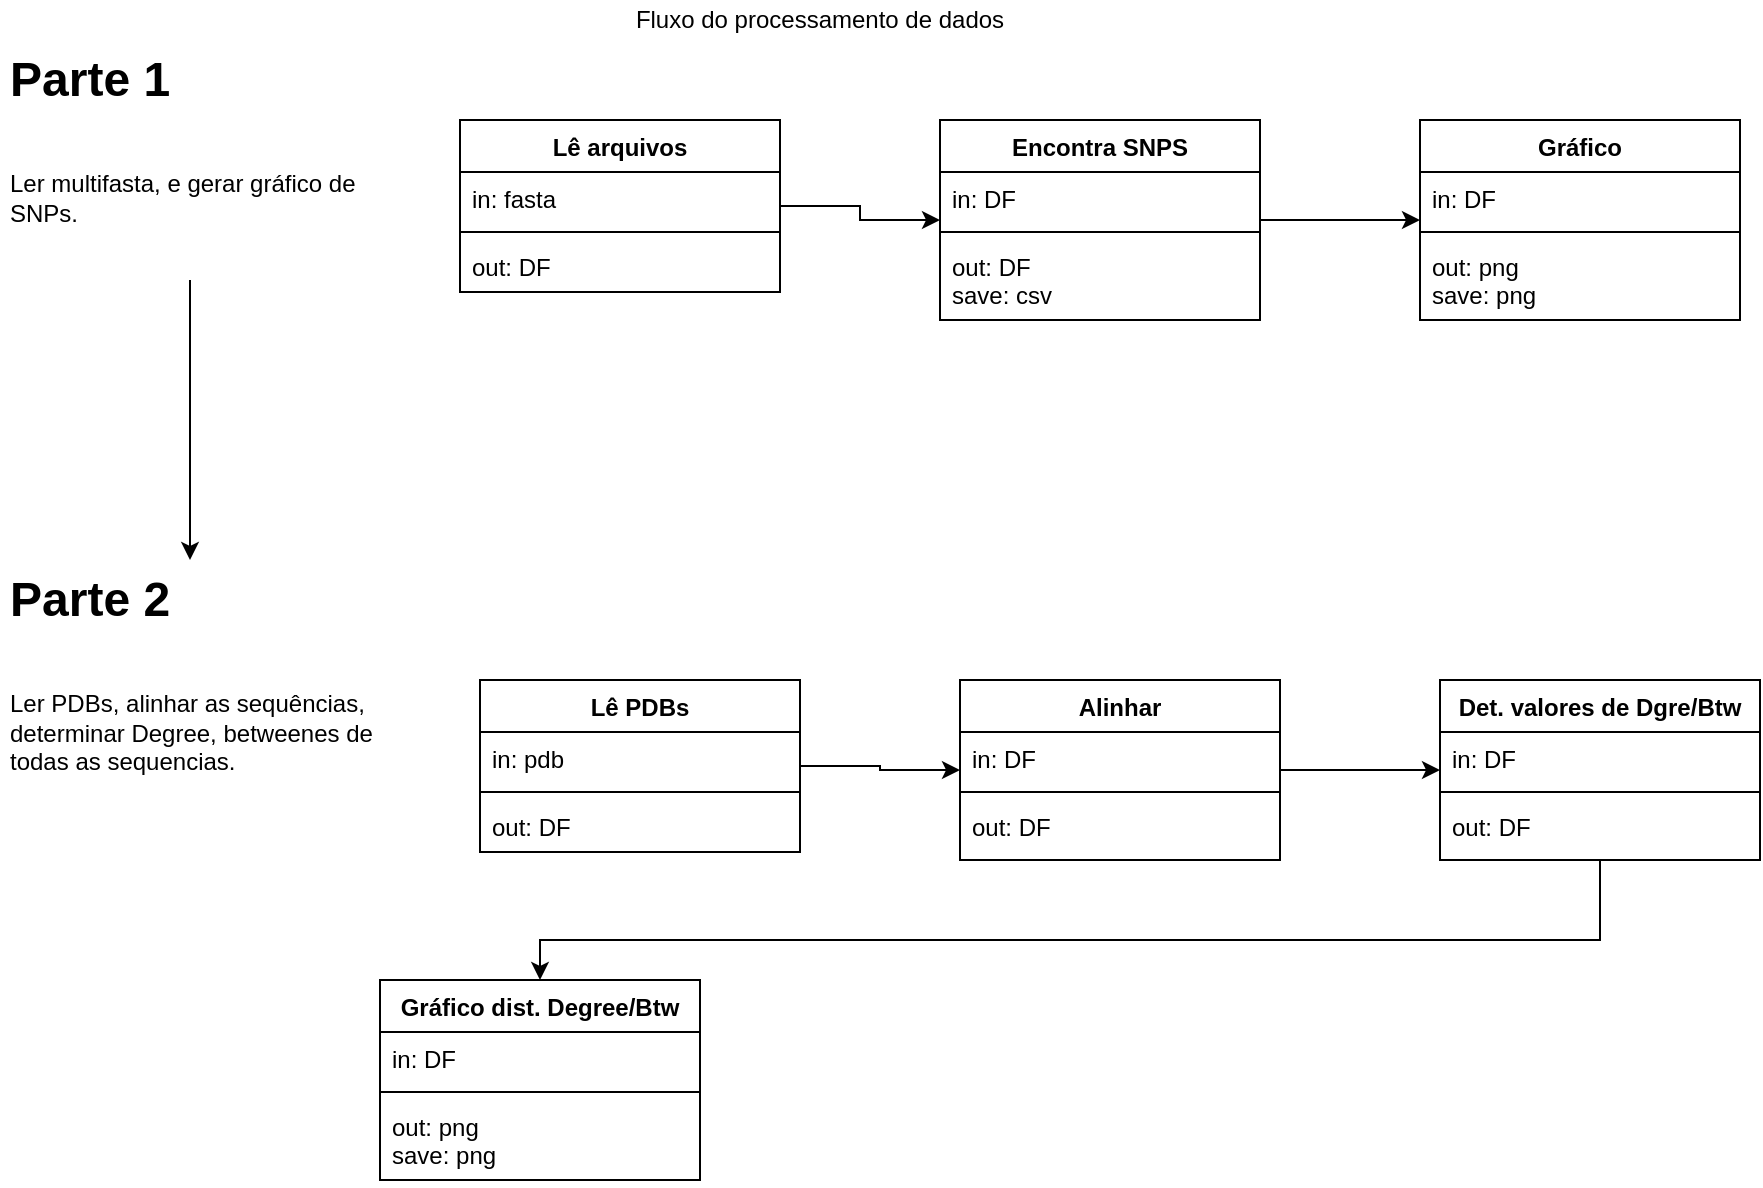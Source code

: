 <mxfile version="13.1.3" type="device"><diagram id="SjhJwuVdY0_OpUjq2hgO" name="Page-1"><mxGraphModel dx="638" dy="1899" grid="1" gridSize="10" guides="1" tooltips="1" connect="1" arrows="1" fold="1" page="1" pageScale="1" pageWidth="850" pageHeight="1100" math="0" shadow="0"><root><mxCell id="0"/><mxCell id="1" parent="0"/><mxCell id="i1gcoHp2vslpkBcn7lbS-1" value="Fluxo do processamento de dados" style="text;html=1;strokeColor=none;fillColor=none;align=center;verticalAlign=middle;whiteSpace=wrap;rounded=0;" vertex="1" parent="1"><mxGeometry x="300" y="20" width="240" height="20" as="geometry"/></mxCell><mxCell id="i1gcoHp2vslpkBcn7lbS-23" value="" style="edgeStyle=orthogonalEdgeStyle;rounded=0;orthogonalLoop=1;jettySize=auto;html=1;" edge="1" parent="1" source="i1gcoHp2vslpkBcn7lbS-4" target="i1gcoHp2vslpkBcn7lbS-22"><mxGeometry relative="1" as="geometry"/></mxCell><mxCell id="i1gcoHp2vslpkBcn7lbS-4" value="&lt;h1&gt;Parte 1&lt;/h1&gt;&lt;div&gt;&lt;br&gt;&lt;/div&gt;&lt;div&gt;Ler multifasta, e gerar gráfico de SNPs.&lt;/div&gt;" style="text;html=1;strokeColor=none;fillColor=none;spacing=5;spacingTop=-20;whiteSpace=wrap;overflow=hidden;rounded=0;" vertex="1" parent="1"><mxGeometry x="10" y="40" width="190" height="120" as="geometry"/></mxCell><mxCell id="i1gcoHp2vslpkBcn7lbS-22" value="&lt;h1&gt;Parte 2&lt;/h1&gt;&lt;div&gt;&lt;br&gt;&lt;/div&gt;&lt;div&gt;Ler PDBs, alinhar as sequências, determinar Degree, betweenes de todas as sequencias.&amp;nbsp;&amp;nbsp;&lt;/div&gt;" style="text;html=1;strokeColor=none;fillColor=none;spacing=5;spacingTop=-20;whiteSpace=wrap;overflow=hidden;rounded=0;" vertex="1" parent="1"><mxGeometry x="10" y="300" width="190" height="120" as="geometry"/></mxCell><mxCell id="i1gcoHp2vslpkBcn7lbS-16" value="" style="edgeStyle=orthogonalEdgeStyle;rounded=0;orthogonalLoop=1;jettySize=auto;html=1;" edge="1" parent="1" source="i1gcoHp2vslpkBcn7lbS-7" target="i1gcoHp2vslpkBcn7lbS-12"><mxGeometry relative="1" as="geometry"/></mxCell><mxCell id="i1gcoHp2vslpkBcn7lbS-7" value="Lê arquivos" style="swimlane;fontStyle=1;align=center;verticalAlign=top;childLayout=stackLayout;horizontal=1;startSize=26;horizontalStack=0;resizeParent=1;resizeParentMax=0;resizeLast=0;collapsible=1;marginBottom=0;" vertex="1" parent="1"><mxGeometry x="240" y="80" width="160" height="86" as="geometry"/></mxCell><mxCell id="i1gcoHp2vslpkBcn7lbS-8" value="in: fasta" style="text;strokeColor=none;fillColor=none;align=left;verticalAlign=top;spacingLeft=4;spacingRight=4;overflow=hidden;rotatable=0;points=[[0,0.5],[1,0.5]];portConstraint=eastwest;" vertex="1" parent="i1gcoHp2vslpkBcn7lbS-7"><mxGeometry y="26" width="160" height="26" as="geometry"/></mxCell><mxCell id="i1gcoHp2vslpkBcn7lbS-9" value="" style="line;strokeWidth=1;fillColor=none;align=left;verticalAlign=middle;spacingTop=-1;spacingLeft=3;spacingRight=3;rotatable=0;labelPosition=right;points=[];portConstraint=eastwest;" vertex="1" parent="i1gcoHp2vslpkBcn7lbS-7"><mxGeometry y="52" width="160" height="8" as="geometry"/></mxCell><mxCell id="i1gcoHp2vslpkBcn7lbS-10" value="out: DF" style="text;strokeColor=none;fillColor=none;align=left;verticalAlign=top;spacingLeft=4;spacingRight=4;overflow=hidden;rotatable=0;points=[[0,0.5],[1,0.5]];portConstraint=eastwest;" vertex="1" parent="i1gcoHp2vslpkBcn7lbS-7"><mxGeometry y="60" width="160" height="26" as="geometry"/></mxCell><mxCell id="i1gcoHp2vslpkBcn7lbS-21" value="" style="edgeStyle=orthogonalEdgeStyle;rounded=0;orthogonalLoop=1;jettySize=auto;html=1;" edge="1" parent="1" source="i1gcoHp2vslpkBcn7lbS-12" target="i1gcoHp2vslpkBcn7lbS-17"><mxGeometry relative="1" as="geometry"/></mxCell><mxCell id="i1gcoHp2vslpkBcn7lbS-12" value="Encontra SNPS" style="swimlane;fontStyle=1;align=center;verticalAlign=top;childLayout=stackLayout;horizontal=1;startSize=26;horizontalStack=0;resizeParent=1;resizeParentMax=0;resizeLast=0;collapsible=1;marginBottom=0;" vertex="1" parent="1"><mxGeometry x="480" y="80" width="160" height="100" as="geometry"/></mxCell><mxCell id="i1gcoHp2vslpkBcn7lbS-13" value="in: DF" style="text;strokeColor=none;fillColor=none;align=left;verticalAlign=top;spacingLeft=4;spacingRight=4;overflow=hidden;rotatable=0;points=[[0,0.5],[1,0.5]];portConstraint=eastwest;" vertex="1" parent="i1gcoHp2vslpkBcn7lbS-12"><mxGeometry y="26" width="160" height="26" as="geometry"/></mxCell><mxCell id="i1gcoHp2vslpkBcn7lbS-14" value="" style="line;strokeWidth=1;fillColor=none;align=left;verticalAlign=middle;spacingTop=-1;spacingLeft=3;spacingRight=3;rotatable=0;labelPosition=right;points=[];portConstraint=eastwest;" vertex="1" parent="i1gcoHp2vslpkBcn7lbS-12"><mxGeometry y="52" width="160" height="8" as="geometry"/></mxCell><mxCell id="i1gcoHp2vslpkBcn7lbS-15" value="out: DF&#10;save: csv" style="text;strokeColor=none;fillColor=none;align=left;verticalAlign=top;spacingLeft=4;spacingRight=4;overflow=hidden;rotatable=0;points=[[0,0.5],[1,0.5]];portConstraint=eastwest;" vertex="1" parent="i1gcoHp2vslpkBcn7lbS-12"><mxGeometry y="60" width="160" height="40" as="geometry"/></mxCell><mxCell id="i1gcoHp2vslpkBcn7lbS-17" value="Gráfico" style="swimlane;fontStyle=1;align=center;verticalAlign=top;childLayout=stackLayout;horizontal=1;startSize=26;horizontalStack=0;resizeParent=1;resizeParentMax=0;resizeLast=0;collapsible=1;marginBottom=0;" vertex="1" parent="1"><mxGeometry x="720" y="80" width="160" height="100" as="geometry"/></mxCell><mxCell id="i1gcoHp2vslpkBcn7lbS-18" value="in: DF" style="text;strokeColor=none;fillColor=none;align=left;verticalAlign=top;spacingLeft=4;spacingRight=4;overflow=hidden;rotatable=0;points=[[0,0.5],[1,0.5]];portConstraint=eastwest;" vertex="1" parent="i1gcoHp2vslpkBcn7lbS-17"><mxGeometry y="26" width="160" height="26" as="geometry"/></mxCell><mxCell id="i1gcoHp2vslpkBcn7lbS-19" value="" style="line;strokeWidth=1;fillColor=none;align=left;verticalAlign=middle;spacingTop=-1;spacingLeft=3;spacingRight=3;rotatable=0;labelPosition=right;points=[];portConstraint=eastwest;" vertex="1" parent="i1gcoHp2vslpkBcn7lbS-17"><mxGeometry y="52" width="160" height="8" as="geometry"/></mxCell><mxCell id="i1gcoHp2vslpkBcn7lbS-20" value="out: png&#10;save: png&#10;" style="text;strokeColor=none;fillColor=none;align=left;verticalAlign=top;spacingLeft=4;spacingRight=4;overflow=hidden;rotatable=0;points=[[0,0.5],[1,0.5]];portConstraint=eastwest;" vertex="1" parent="i1gcoHp2vslpkBcn7lbS-17"><mxGeometry y="60" width="160" height="40" as="geometry"/></mxCell><mxCell id="i1gcoHp2vslpkBcn7lbS-24" value="" style="edgeStyle=orthogonalEdgeStyle;rounded=0;orthogonalLoop=1;jettySize=auto;html=1;" edge="1" parent="1" source="i1gcoHp2vslpkBcn7lbS-25" target="i1gcoHp2vslpkBcn7lbS-30"><mxGeometry relative="1" as="geometry"/></mxCell><mxCell id="i1gcoHp2vslpkBcn7lbS-29" value="" style="edgeStyle=orthogonalEdgeStyle;rounded=0;orthogonalLoop=1;jettySize=auto;html=1;" edge="1" parent="1" source="i1gcoHp2vslpkBcn7lbS-30" target="i1gcoHp2vslpkBcn7lbS-34"><mxGeometry relative="1" as="geometry"/></mxCell><mxCell id="i1gcoHp2vslpkBcn7lbS-25" value="Lê PDBs" style="swimlane;fontStyle=1;align=center;verticalAlign=top;childLayout=stackLayout;horizontal=1;startSize=26;horizontalStack=0;resizeParent=1;resizeParentMax=0;resizeLast=0;collapsible=1;marginBottom=0;" vertex="1" parent="1"><mxGeometry x="250" y="360" width="160" height="86" as="geometry"/></mxCell><mxCell id="i1gcoHp2vslpkBcn7lbS-26" value="in: pdb" style="text;strokeColor=none;fillColor=none;align=left;verticalAlign=top;spacingLeft=4;spacingRight=4;overflow=hidden;rotatable=0;points=[[0,0.5],[1,0.5]];portConstraint=eastwest;" vertex="1" parent="i1gcoHp2vslpkBcn7lbS-25"><mxGeometry y="26" width="160" height="26" as="geometry"/></mxCell><mxCell id="i1gcoHp2vslpkBcn7lbS-27" value="" style="line;strokeWidth=1;fillColor=none;align=left;verticalAlign=middle;spacingTop=-1;spacingLeft=3;spacingRight=3;rotatable=0;labelPosition=right;points=[];portConstraint=eastwest;" vertex="1" parent="i1gcoHp2vslpkBcn7lbS-25"><mxGeometry y="52" width="160" height="8" as="geometry"/></mxCell><mxCell id="i1gcoHp2vslpkBcn7lbS-28" value="out: DF" style="text;strokeColor=none;fillColor=none;align=left;verticalAlign=top;spacingLeft=4;spacingRight=4;overflow=hidden;rotatable=0;points=[[0,0.5],[1,0.5]];portConstraint=eastwest;" vertex="1" parent="i1gcoHp2vslpkBcn7lbS-25"><mxGeometry y="60" width="160" height="26" as="geometry"/></mxCell><mxCell id="i1gcoHp2vslpkBcn7lbS-30" value="Alinhar" style="swimlane;fontStyle=1;align=center;verticalAlign=top;childLayout=stackLayout;horizontal=1;startSize=26;horizontalStack=0;resizeParent=1;resizeParentMax=0;resizeLast=0;collapsible=1;marginBottom=0;" vertex="1" parent="1"><mxGeometry x="490" y="360" width="160" height="90" as="geometry"/></mxCell><mxCell id="i1gcoHp2vslpkBcn7lbS-31" value="in: DF" style="text;strokeColor=none;fillColor=none;align=left;verticalAlign=top;spacingLeft=4;spacingRight=4;overflow=hidden;rotatable=0;points=[[0,0.5],[1,0.5]];portConstraint=eastwest;" vertex="1" parent="i1gcoHp2vslpkBcn7lbS-30"><mxGeometry y="26" width="160" height="26" as="geometry"/></mxCell><mxCell id="i1gcoHp2vslpkBcn7lbS-32" value="" style="line;strokeWidth=1;fillColor=none;align=left;verticalAlign=middle;spacingTop=-1;spacingLeft=3;spacingRight=3;rotatable=0;labelPosition=right;points=[];portConstraint=eastwest;" vertex="1" parent="i1gcoHp2vslpkBcn7lbS-30"><mxGeometry y="52" width="160" height="8" as="geometry"/></mxCell><mxCell id="i1gcoHp2vslpkBcn7lbS-33" value="out: DF" style="text;strokeColor=none;fillColor=none;align=left;verticalAlign=top;spacingLeft=4;spacingRight=4;overflow=hidden;rotatable=0;points=[[0,0.5],[1,0.5]];portConstraint=eastwest;" vertex="1" parent="i1gcoHp2vslpkBcn7lbS-30"><mxGeometry y="60" width="160" height="30" as="geometry"/></mxCell><mxCell id="i1gcoHp2vslpkBcn7lbS-42" value="" style="edgeStyle=orthogonalEdgeStyle;rounded=0;orthogonalLoop=1;jettySize=auto;html=1;" edge="1" parent="1" source="i1gcoHp2vslpkBcn7lbS-34" target="i1gcoHp2vslpkBcn7lbS-38"><mxGeometry relative="1" as="geometry"><Array as="points"><mxPoint x="810" y="490"/><mxPoint x="280" y="490"/></Array></mxGeometry></mxCell><mxCell id="i1gcoHp2vslpkBcn7lbS-34" value="Det. valores de Dgre/Btw" style="swimlane;fontStyle=1;align=center;verticalAlign=top;childLayout=stackLayout;horizontal=1;startSize=26;horizontalStack=0;resizeParent=1;resizeParentMax=0;resizeLast=0;collapsible=1;marginBottom=0;" vertex="1" parent="1"><mxGeometry x="730" y="360" width="160" height="90" as="geometry"/></mxCell><mxCell id="i1gcoHp2vslpkBcn7lbS-35" value="in: DF" style="text;strokeColor=none;fillColor=none;align=left;verticalAlign=top;spacingLeft=4;spacingRight=4;overflow=hidden;rotatable=0;points=[[0,0.5],[1,0.5]];portConstraint=eastwest;" vertex="1" parent="i1gcoHp2vslpkBcn7lbS-34"><mxGeometry y="26" width="160" height="26" as="geometry"/></mxCell><mxCell id="i1gcoHp2vslpkBcn7lbS-36" value="" style="line;strokeWidth=1;fillColor=none;align=left;verticalAlign=middle;spacingTop=-1;spacingLeft=3;spacingRight=3;rotatable=0;labelPosition=right;points=[];portConstraint=eastwest;" vertex="1" parent="i1gcoHp2vslpkBcn7lbS-34"><mxGeometry y="52" width="160" height="8" as="geometry"/></mxCell><mxCell id="i1gcoHp2vslpkBcn7lbS-37" value="out: DF" style="text;strokeColor=none;fillColor=none;align=left;verticalAlign=top;spacingLeft=4;spacingRight=4;overflow=hidden;rotatable=0;points=[[0,0.5],[1,0.5]];portConstraint=eastwest;" vertex="1" parent="i1gcoHp2vslpkBcn7lbS-34"><mxGeometry y="60" width="160" height="30" as="geometry"/></mxCell><mxCell id="i1gcoHp2vslpkBcn7lbS-38" value="Gráfico dist. Degree/Btw" style="swimlane;fontStyle=1;align=center;verticalAlign=top;childLayout=stackLayout;horizontal=1;startSize=26;horizontalStack=0;resizeParent=1;resizeParentMax=0;resizeLast=0;collapsible=1;marginBottom=0;" vertex="1" parent="1"><mxGeometry x="200" y="510" width="160" height="100" as="geometry"/></mxCell><mxCell id="i1gcoHp2vslpkBcn7lbS-39" value="in: DF" style="text;strokeColor=none;fillColor=none;align=left;verticalAlign=top;spacingLeft=4;spacingRight=4;overflow=hidden;rotatable=0;points=[[0,0.5],[1,0.5]];portConstraint=eastwest;" vertex="1" parent="i1gcoHp2vslpkBcn7lbS-38"><mxGeometry y="26" width="160" height="26" as="geometry"/></mxCell><mxCell id="i1gcoHp2vslpkBcn7lbS-40" value="" style="line;strokeWidth=1;fillColor=none;align=left;verticalAlign=middle;spacingTop=-1;spacingLeft=3;spacingRight=3;rotatable=0;labelPosition=right;points=[];portConstraint=eastwest;" vertex="1" parent="i1gcoHp2vslpkBcn7lbS-38"><mxGeometry y="52" width="160" height="8" as="geometry"/></mxCell><mxCell id="i1gcoHp2vslpkBcn7lbS-41" value="out: png&#10;save: png&#10;" style="text;strokeColor=none;fillColor=none;align=left;verticalAlign=top;spacingLeft=4;spacingRight=4;overflow=hidden;rotatable=0;points=[[0,0.5],[1,0.5]];portConstraint=eastwest;" vertex="1" parent="i1gcoHp2vslpkBcn7lbS-38"><mxGeometry y="60" width="160" height="40" as="geometry"/></mxCell></root></mxGraphModel></diagram></mxfile>